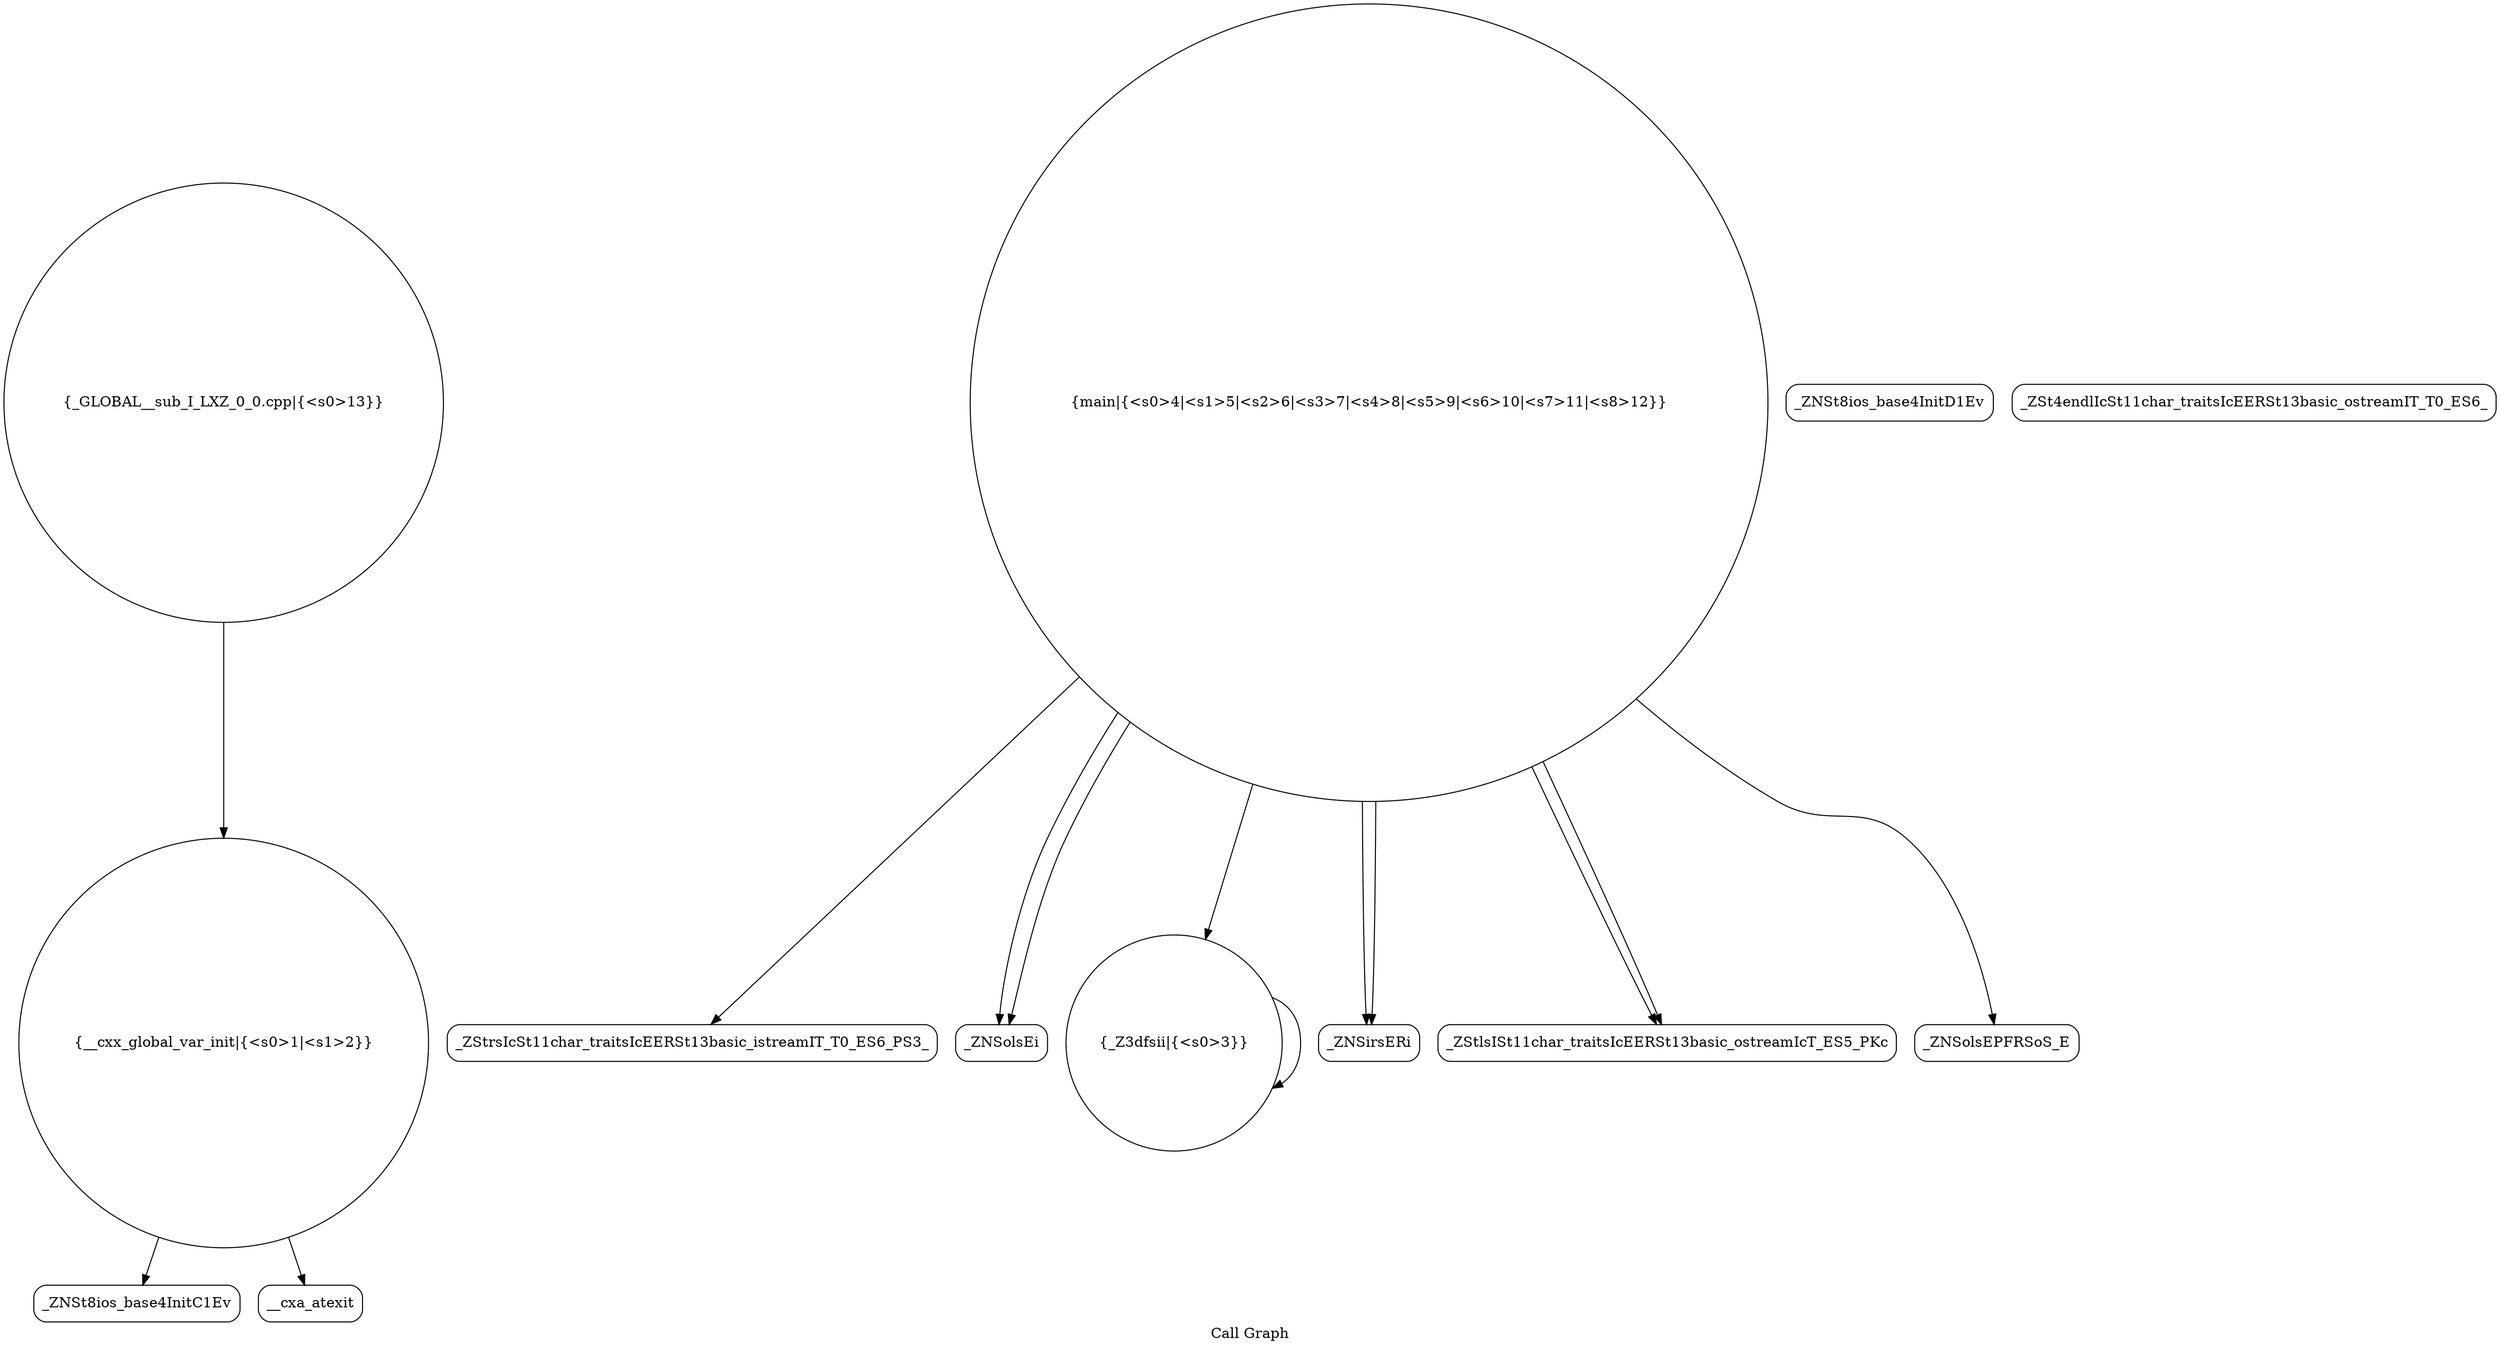 digraph "Call Graph" {
	label="Call Graph";

	Node0x55b0928b1900 [shape=record,shape=circle,label="{__cxx_global_var_init|{<s0>1|<s1>2}}"];
	Node0x55b0928b1900:s0 -> Node0x55b0928b1d90[color=black];
	Node0x55b0928b1900:s1 -> Node0x55b0928b1e90[color=black];
	Node0x55b0928b2090 [shape=record,shape=Mrecord,label="{_ZStrsIcSt11char_traitsIcEERSt13basic_istreamIT_T0_ES6_PS3_}"];
	Node0x55b0928b1e10 [shape=record,shape=Mrecord,label="{_ZNSt8ios_base4InitD1Ev}"];
	Node0x55b0928b2190 [shape=record,shape=Mrecord,label="{_ZNSolsEi}"];
	Node0x55b0928b1f10 [shape=record,shape=circle,label="{_Z3dfsii|{<s0>3}}"];
	Node0x55b0928b1f10:s0 -> Node0x55b0928b1f10[color=black];
	Node0x55b0928b2290 [shape=record,shape=Mrecord,label="{_ZSt4endlIcSt11char_traitsIcEERSt13basic_ostreamIT_T0_ES6_}"];
	Node0x55b0928b2010 [shape=record,shape=Mrecord,label="{_ZNSirsERi}"];
	Node0x55b0928b1d90 [shape=record,shape=Mrecord,label="{_ZNSt8ios_base4InitC1Ev}"];
	Node0x55b0928b2110 [shape=record,shape=Mrecord,label="{_ZStlsISt11char_traitsIcEERSt13basic_ostreamIcT_ES5_PKc}"];
	Node0x55b0928b1e90 [shape=record,shape=Mrecord,label="{__cxa_atexit}"];
	Node0x55b0928b2210 [shape=record,shape=Mrecord,label="{_ZNSolsEPFRSoS_E}"];
	Node0x55b0928b1f90 [shape=record,shape=circle,label="{main|{<s0>4|<s1>5|<s2>6|<s3>7|<s4>8|<s5>9|<s6>10|<s7>11|<s8>12}}"];
	Node0x55b0928b1f90:s0 -> Node0x55b0928b2010[color=black];
	Node0x55b0928b1f90:s1 -> Node0x55b0928b2010[color=black];
	Node0x55b0928b1f90:s2 -> Node0x55b0928b2090[color=black];
	Node0x55b0928b1f90:s3 -> Node0x55b0928b1f10[color=black];
	Node0x55b0928b1f90:s4 -> Node0x55b0928b2110[color=black];
	Node0x55b0928b1f90:s5 -> Node0x55b0928b2190[color=black];
	Node0x55b0928b1f90:s6 -> Node0x55b0928b2110[color=black];
	Node0x55b0928b1f90:s7 -> Node0x55b0928b2190[color=black];
	Node0x55b0928b1f90:s8 -> Node0x55b0928b2210[color=black];
	Node0x55b0928b2310 [shape=record,shape=circle,label="{_GLOBAL__sub_I_LXZ_0_0.cpp|{<s0>13}}"];
	Node0x55b0928b2310:s0 -> Node0x55b0928b1900[color=black];
}
